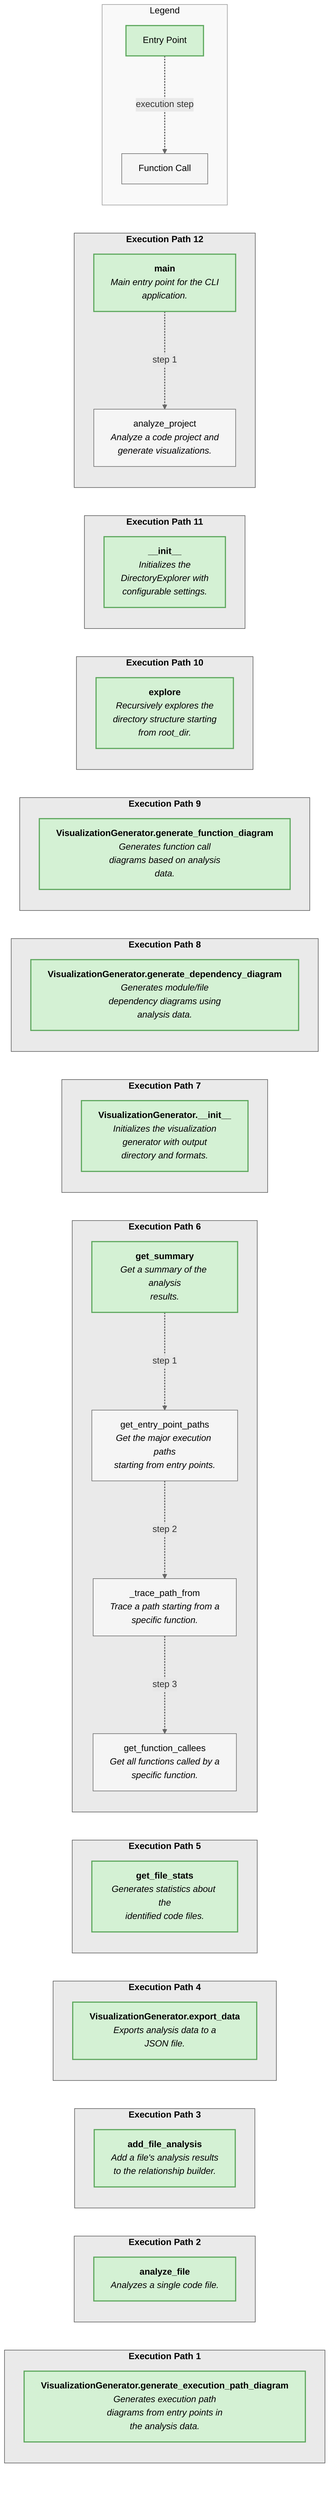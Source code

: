 graph LR;
  %% Configuration for better readability
  linkStyle default stroke:#666,stroke-width:2px,stroke-dasharray:3 2;
  classDef default fill:#f9f9f9,stroke:#999,color:black;
  classDef entryPoint fill:#d4f1d4,stroke:#5ca75c,stroke-width:2px,color:black;
  classDef pathFunc fill:#f5f5f5,stroke:#666666,color:black;
  classDef pathHeader fill:#eaeaea,stroke:#555,color:black,text-align:center;
  subgraph Path_0["<b>Execution Path 1</b>"]
    style Path_0 fill:#eaeaea,stroke:#555,color:black;
    VisualizationGenerator_generate_execution_path_diagram_0["<b>VisualizationGenerator.generate_execution_path_diagram</b><br><i>Generates execution path<br>diagrams from entry points in<br>the analysis data.</i>"]:::entryPoint;
  end
  subgraph Path_1["<b>Execution Path 2</b>"]
    style Path_1 fill:#eaeaea,stroke:#555,color:black;
    analyze_file_1["<b>analyze_file</b><br><i>Analyzes a single code file.</i>"]:::entryPoint;
  end
  subgraph Path_2["<b>Execution Path 3</b>"]
    style Path_2 fill:#eaeaea,stroke:#555,color:black;
    add_file_analysis_2["<b>add_file_analysis</b><br><i>Add a file's analysis results<br>to the relationship builder.</i>"]:::entryPoint;
  end
  subgraph Path_3["<b>Execution Path 4</b>"]
    style Path_3 fill:#eaeaea,stroke:#555,color:black;
    VisualizationGenerator_export_data_3["<b>VisualizationGenerator.export_data</b><br><i>Exports analysis data to a<br>JSON file.</i>"]:::entryPoint;
  end
  subgraph Path_4["<b>Execution Path 5</b>"]
    style Path_4 fill:#eaeaea,stroke:#555,color:black;
    get_file_stats_4["<b>get_file_stats</b><br><i>Generates statistics about the<br>identified code files.</i>"]:::entryPoint;
  end
  subgraph Path_5["<b>Execution Path 6</b>"]
    style Path_5 fill:#eaeaea,stroke:#555,color:black;
    get_summary_5["<b>get_summary</b><br><i>Get a summary of the analysis<br>results.</i>"]:::entryPoint;
    get_summary_5 ===>|"step 1"| get_entry_point_paths_5;
    get_entry_point_paths_5["get_entry_point_paths<br><i>Get the major execution paths<br>starting from entry points.</i>"]:::pathFunc;
    get_entry_point_paths_5 ===>|"step 2"| n__trace_path_from_5;
    n__trace_path_from_5["_trace_path_from<br><i>Trace a path starting from a<br>specific function.</i>"]:::pathFunc;
    n__trace_path_from_5 ===>|"step 3"| get_function_callees_5;
    get_function_callees_5["get_function_callees<br><i>Get all functions called by a<br>specific function.</i>"]:::pathFunc;
  end
  subgraph Path_6["<b>Execution Path 7</b>"]
    style Path_6 fill:#eaeaea,stroke:#555,color:black;
    VisualizationGenerator___init___6["<b>VisualizationGenerator.__init__</b><br><i>Initializes the visualization<br>generator with output<br>directory and formats.</i>"]:::entryPoint;
  end
  subgraph Path_7["<b>Execution Path 8</b>"]
    style Path_7 fill:#eaeaea,stroke:#555,color:black;
    VisualizationGenerator_generate_dependency_diagram_7["<b>VisualizationGenerator.generate_dependency_diagram</b><br><i>Generates module/file<br>dependency diagrams using<br>analysis data.</i>"]:::entryPoint;
  end
  subgraph Path_8["<b>Execution Path 9</b>"]
    style Path_8 fill:#eaeaea,stroke:#555,color:black;
    VisualizationGenerator_generate_function_diagram_8["<b>VisualizationGenerator.generate_function_diagram</b><br><i>Generates function call<br>diagrams based on analysis<br>data.</i>"]:::entryPoint;
  end
  subgraph Path_9["<b>Execution Path 10</b>"]
    style Path_9 fill:#eaeaea,stroke:#555,color:black;
    explore_9["<b>explore</b><br><i>Recursively explores the<br>directory structure starting<br>from root_dir.</i>"]:::entryPoint;
  end
  subgraph Path_10["<b>Execution Path 11</b>"]
    style Path_10 fill:#eaeaea,stroke:#555,color:black;
    n___init___10["<b>__init__</b><br><i>Initializes the<br>DirectoryExplorer with<br>configurable settings.</i>"]:::entryPoint;
  end
  subgraph Path_11["<b>Execution Path 12</b>"]
    style Path_11 fill:#eaeaea,stroke:#555,color:black;
    main_11["<b>main</b><br><i>Main entry point for the CLI<br>application.</i>"]:::entryPoint;
    main_11 ===>|"step 1"| analyze_project_11;
    analyze_project_11["analyze_project<br><i>Analyze a code project and<br>generate visualizations.</i>"]:::pathFunc;
  end
  subgraph Legend["Legend"]
    style Legend fill:#f9f9f9,stroke:#999,color:black;
    entryLegend["Entry Point"]:::entryPoint;
    funcLegend["Function Call"]:::pathFunc;
    entryLegend ===>|"execution step"| funcLegend;
  end